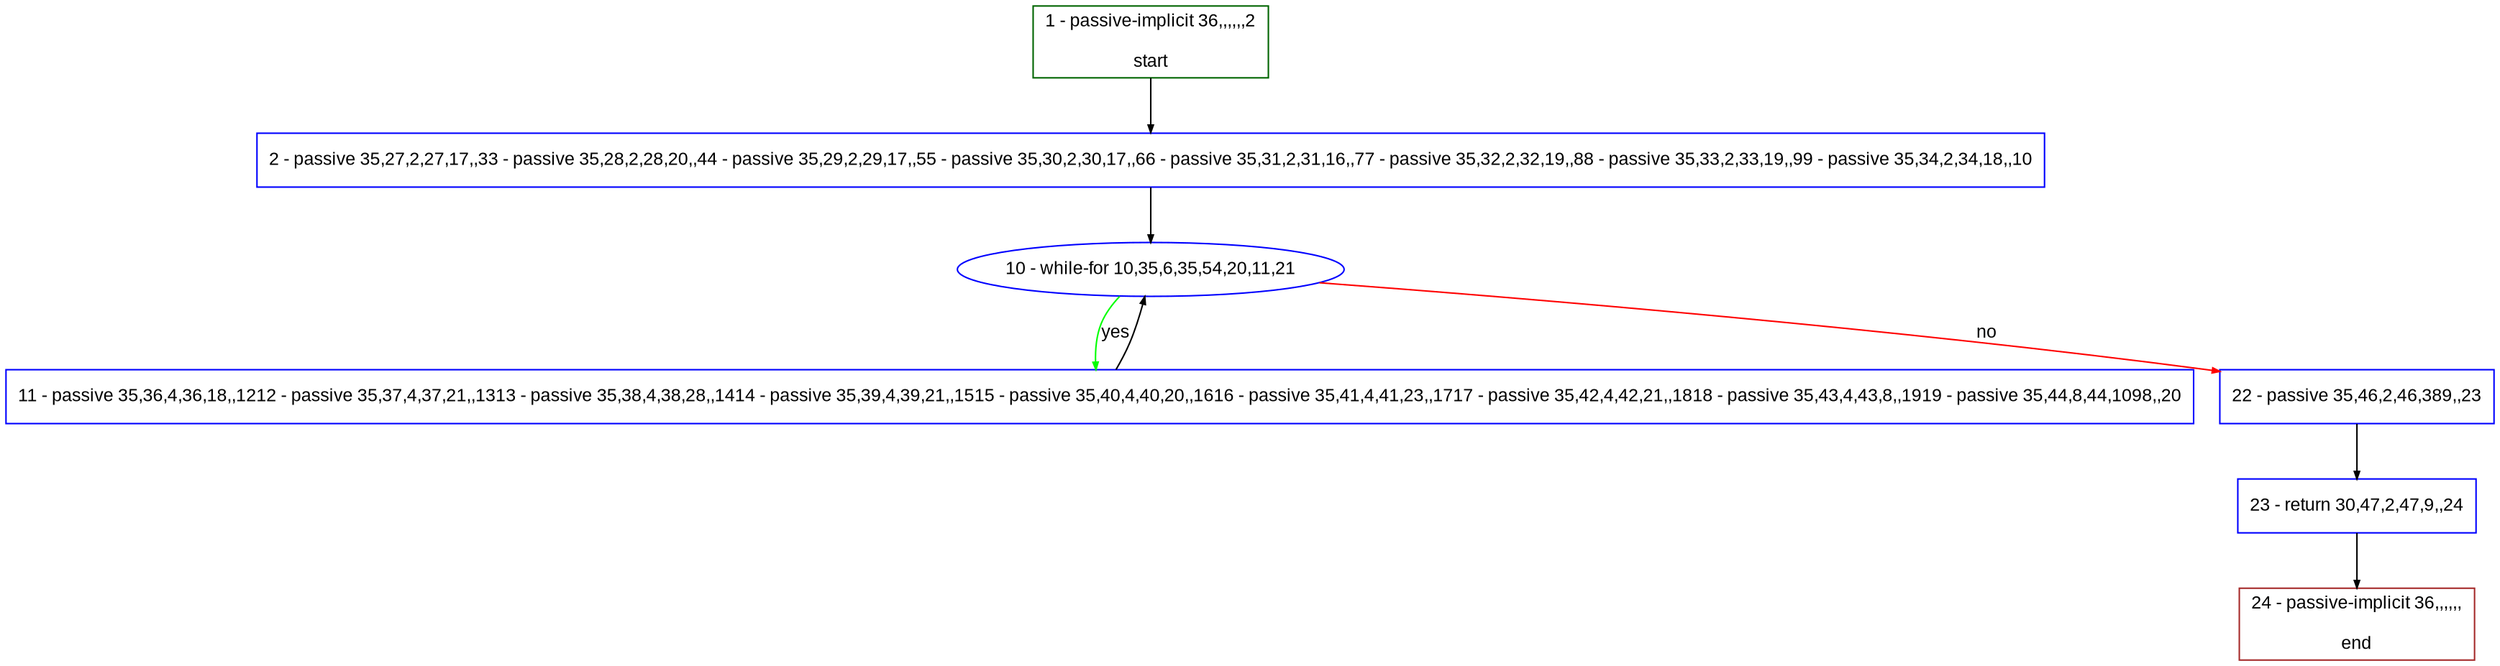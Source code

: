 digraph "" {
  graph [pack="true", label="", fontsize="12", packmode="clust", fontname="Arial", fillcolor="#FFFFCC", bgcolor="white", style="rounded,filled", compound="true"];
  node [node_initialized="no", label="", color="grey", fontsize="12", fillcolor="white", fontname="Arial", style="filled", shape="rectangle", compound="true", fixedsize="false"];
  edge [fontcolor="black", arrowhead="normal", arrowtail="none", arrowsize="0.5", ltail="", label="", color="black", fontsize="12", lhead="", fontname="Arial", dir="forward", compound="true"];
  __N1 [label="2 - passive 35,27,2,27,17,,33 - passive 35,28,2,28,20,,44 - passive 35,29,2,29,17,,55 - passive 35,30,2,30,17,,66 - passive 35,31,2,31,16,,77 - passive 35,32,2,32,19,,88 - passive 35,33,2,33,19,,99 - passive 35,34,2,34,18,,10", color="#0000ff", fillcolor="#ffffff", style="filled", shape="box"];
  __N2 [label="1 - passive-implicit 36,,,,,,2\n\nstart", color="#006400", fillcolor="#ffffff", style="filled", shape="box"];
  __N3 [label="10 - while-for 10,35,6,35,54,20,11,21", color="#0000ff", fillcolor="#ffffff", style="filled", shape="oval"];
  __N4 [label="11 - passive 35,36,4,36,18,,1212 - passive 35,37,4,37,21,,1313 - passive 35,38,4,38,28,,1414 - passive 35,39,4,39,21,,1515 - passive 35,40,4,40,20,,1616 - passive 35,41,4,41,23,,1717 - passive 35,42,4,42,21,,1818 - passive 35,43,4,43,8,,1919 - passive 35,44,8,44,1098,,20", color="#0000ff", fillcolor="#ffffff", style="filled", shape="box"];
  __N5 [label="22 - passive 35,46,2,46,389,,23", color="#0000ff", fillcolor="#ffffff", style="filled", shape="box"];
  __N6 [label="23 - return 30,47,2,47,9,,24", color="#0000ff", fillcolor="#ffffff", style="filled", shape="box"];
  __N7 [label="24 - passive-implicit 36,,,,,,\n\nend", color="#a52a2a", fillcolor="#ffffff", style="filled", shape="box"];
  __N2 -> __N1 [arrowhead="normal", arrowtail="none", color="#000000", label="", dir="forward"];
  __N1 -> __N3 [arrowhead="normal", arrowtail="none", color="#000000", label="", dir="forward"];
  __N3 -> __N4 [arrowhead="normal", arrowtail="none", color="#00ff00", label="yes", dir="forward"];
  __N4 -> __N3 [arrowhead="normal", arrowtail="none", color="#000000", label="", dir="forward"];
  __N3 -> __N5 [arrowhead="normal", arrowtail="none", color="#ff0000", label="no", dir="forward"];
  __N5 -> __N6 [arrowhead="normal", arrowtail="none", color="#000000", label="", dir="forward"];
  __N6 -> __N7 [arrowhead="normal", arrowtail="none", color="#000000", label="", dir="forward"];
}
